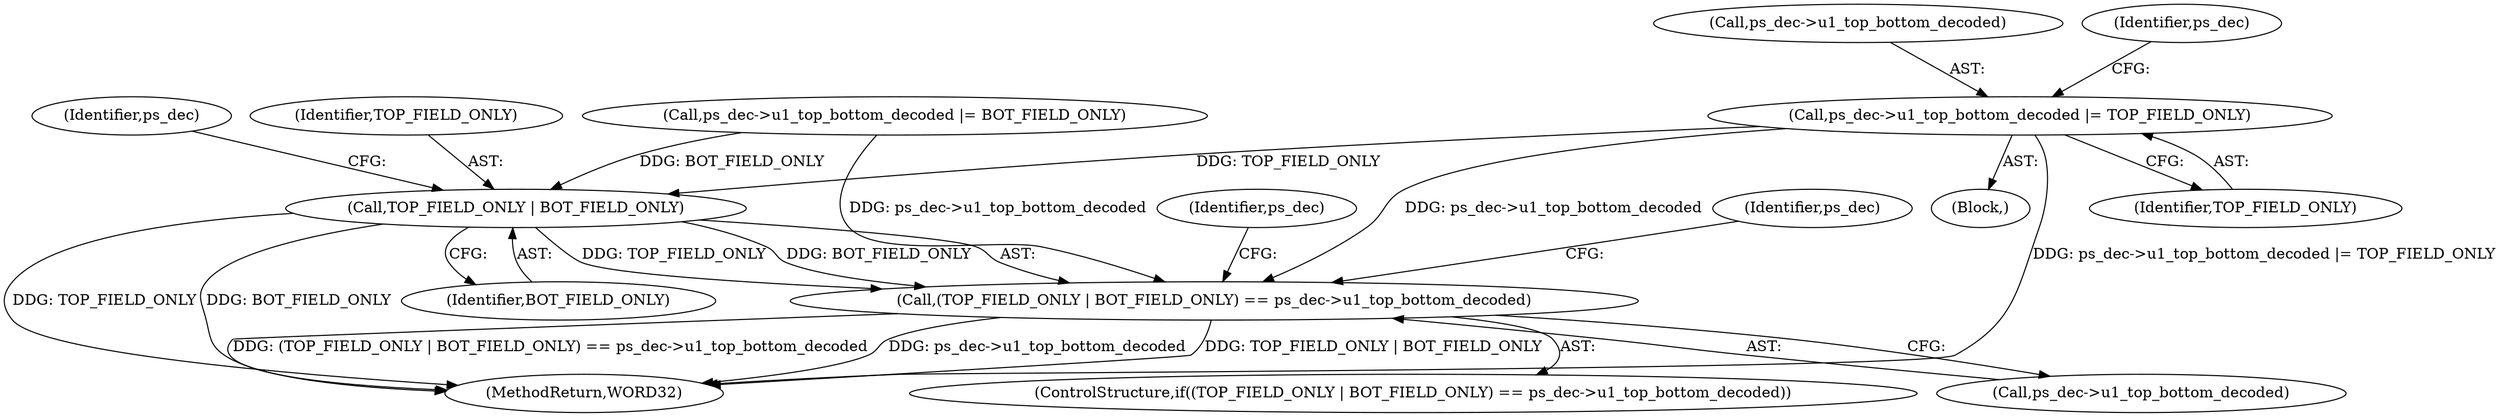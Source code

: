 digraph "0_Android_0b23c81c3dd9ec38f7e6806a3955fed1925541a0@pointer" {
"1001865" [label="(Call,ps_dec->u1_top_bottom_decoded |= TOP_FIELD_ONLY)"];
"1002160" [label="(Call,TOP_FIELD_ONLY | BOT_FIELD_ONLY)"];
"1002159" [label="(Call,(TOP_FIELD_ONLY | BOT_FIELD_ONLY) == ps_dec->u1_top_bottom_decoded)"];
"1001865" [label="(Call,ps_dec->u1_top_bottom_decoded |= TOP_FIELD_ONLY)"];
"1002162" [label="(Identifier,BOT_FIELD_ONLY)"];
"1002164" [label="(Identifier,ps_dec)"];
"1002226" [label="(MethodReturn,WORD32)"];
"1002158" [label="(ControlStructure,if((TOP_FIELD_ONLY | BOT_FIELD_ONLY) == ps_dec->u1_top_bottom_decoded))"];
"1002163" [label="(Call,ps_dec->u1_top_bottom_decoded)"];
"1002169" [label="(Identifier,ps_dec)"];
"1002160" [label="(Call,TOP_FIELD_ONLY | BOT_FIELD_ONLY)"];
"1002175" [label="(Identifier,ps_dec)"];
"1002161" [label="(Identifier,TOP_FIELD_ONLY)"];
"1001864" [label="(Block,)"];
"1001866" [label="(Call,ps_dec->u1_top_bottom_decoded)"];
"1001858" [label="(Call,ps_dec->u1_top_bottom_decoded |= BOT_FIELD_ONLY)"];
"1001869" [label="(Identifier,TOP_FIELD_ONLY)"];
"1001876" [label="(Identifier,ps_dec)"];
"1002159" [label="(Call,(TOP_FIELD_ONLY | BOT_FIELD_ONLY) == ps_dec->u1_top_bottom_decoded)"];
"1001865" -> "1001864"  [label="AST: "];
"1001865" -> "1001869"  [label="CFG: "];
"1001866" -> "1001865"  [label="AST: "];
"1001869" -> "1001865"  [label="AST: "];
"1001876" -> "1001865"  [label="CFG: "];
"1001865" -> "1002226"  [label="DDG: ps_dec->u1_top_bottom_decoded |= TOP_FIELD_ONLY"];
"1001865" -> "1002160"  [label="DDG: TOP_FIELD_ONLY"];
"1001865" -> "1002159"  [label="DDG: ps_dec->u1_top_bottom_decoded"];
"1002160" -> "1002159"  [label="AST: "];
"1002160" -> "1002162"  [label="CFG: "];
"1002161" -> "1002160"  [label="AST: "];
"1002162" -> "1002160"  [label="AST: "];
"1002164" -> "1002160"  [label="CFG: "];
"1002160" -> "1002226"  [label="DDG: BOT_FIELD_ONLY"];
"1002160" -> "1002226"  [label="DDG: TOP_FIELD_ONLY"];
"1002160" -> "1002159"  [label="DDG: TOP_FIELD_ONLY"];
"1002160" -> "1002159"  [label="DDG: BOT_FIELD_ONLY"];
"1001858" -> "1002160"  [label="DDG: BOT_FIELD_ONLY"];
"1002159" -> "1002158"  [label="AST: "];
"1002159" -> "1002163"  [label="CFG: "];
"1002163" -> "1002159"  [label="AST: "];
"1002169" -> "1002159"  [label="CFG: "];
"1002175" -> "1002159"  [label="CFG: "];
"1002159" -> "1002226"  [label="DDG: TOP_FIELD_ONLY | BOT_FIELD_ONLY"];
"1002159" -> "1002226"  [label="DDG: (TOP_FIELD_ONLY | BOT_FIELD_ONLY) == ps_dec->u1_top_bottom_decoded"];
"1002159" -> "1002226"  [label="DDG: ps_dec->u1_top_bottom_decoded"];
"1001858" -> "1002159"  [label="DDG: ps_dec->u1_top_bottom_decoded"];
}
